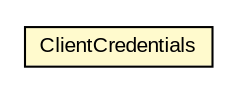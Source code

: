 #!/usr/local/bin/dot
#
# Class diagram 
# Generated by UMLGraph version R5_6-24-gf6e263 (http://www.umlgraph.org/)
#

digraph G {
	edge [fontname="arial",fontsize=10,labelfontname="arial",labelfontsize=10];
	node [fontname="arial",fontsize=10,shape=plaintext];
	nodesep=0.25;
	ranksep=0.5;
	// net.trajano.openidconnect.provider.internal.ClientCredentials
	c3309 [label=<<table title="net.trajano.openidconnect.provider.internal.ClientCredentials" border="0" cellborder="1" cellspacing="0" cellpadding="2" port="p" bgcolor="lemonChiffon" href="./ClientCredentials.html">
		<tr><td><table border="0" cellspacing="0" cellpadding="1">
<tr><td align="center" balign="center"> ClientCredentials </td></tr>
		</table></td></tr>
		</table>>, URL="./ClientCredentials.html", fontname="arial", fontcolor="black", fontsize=10.0];
}

